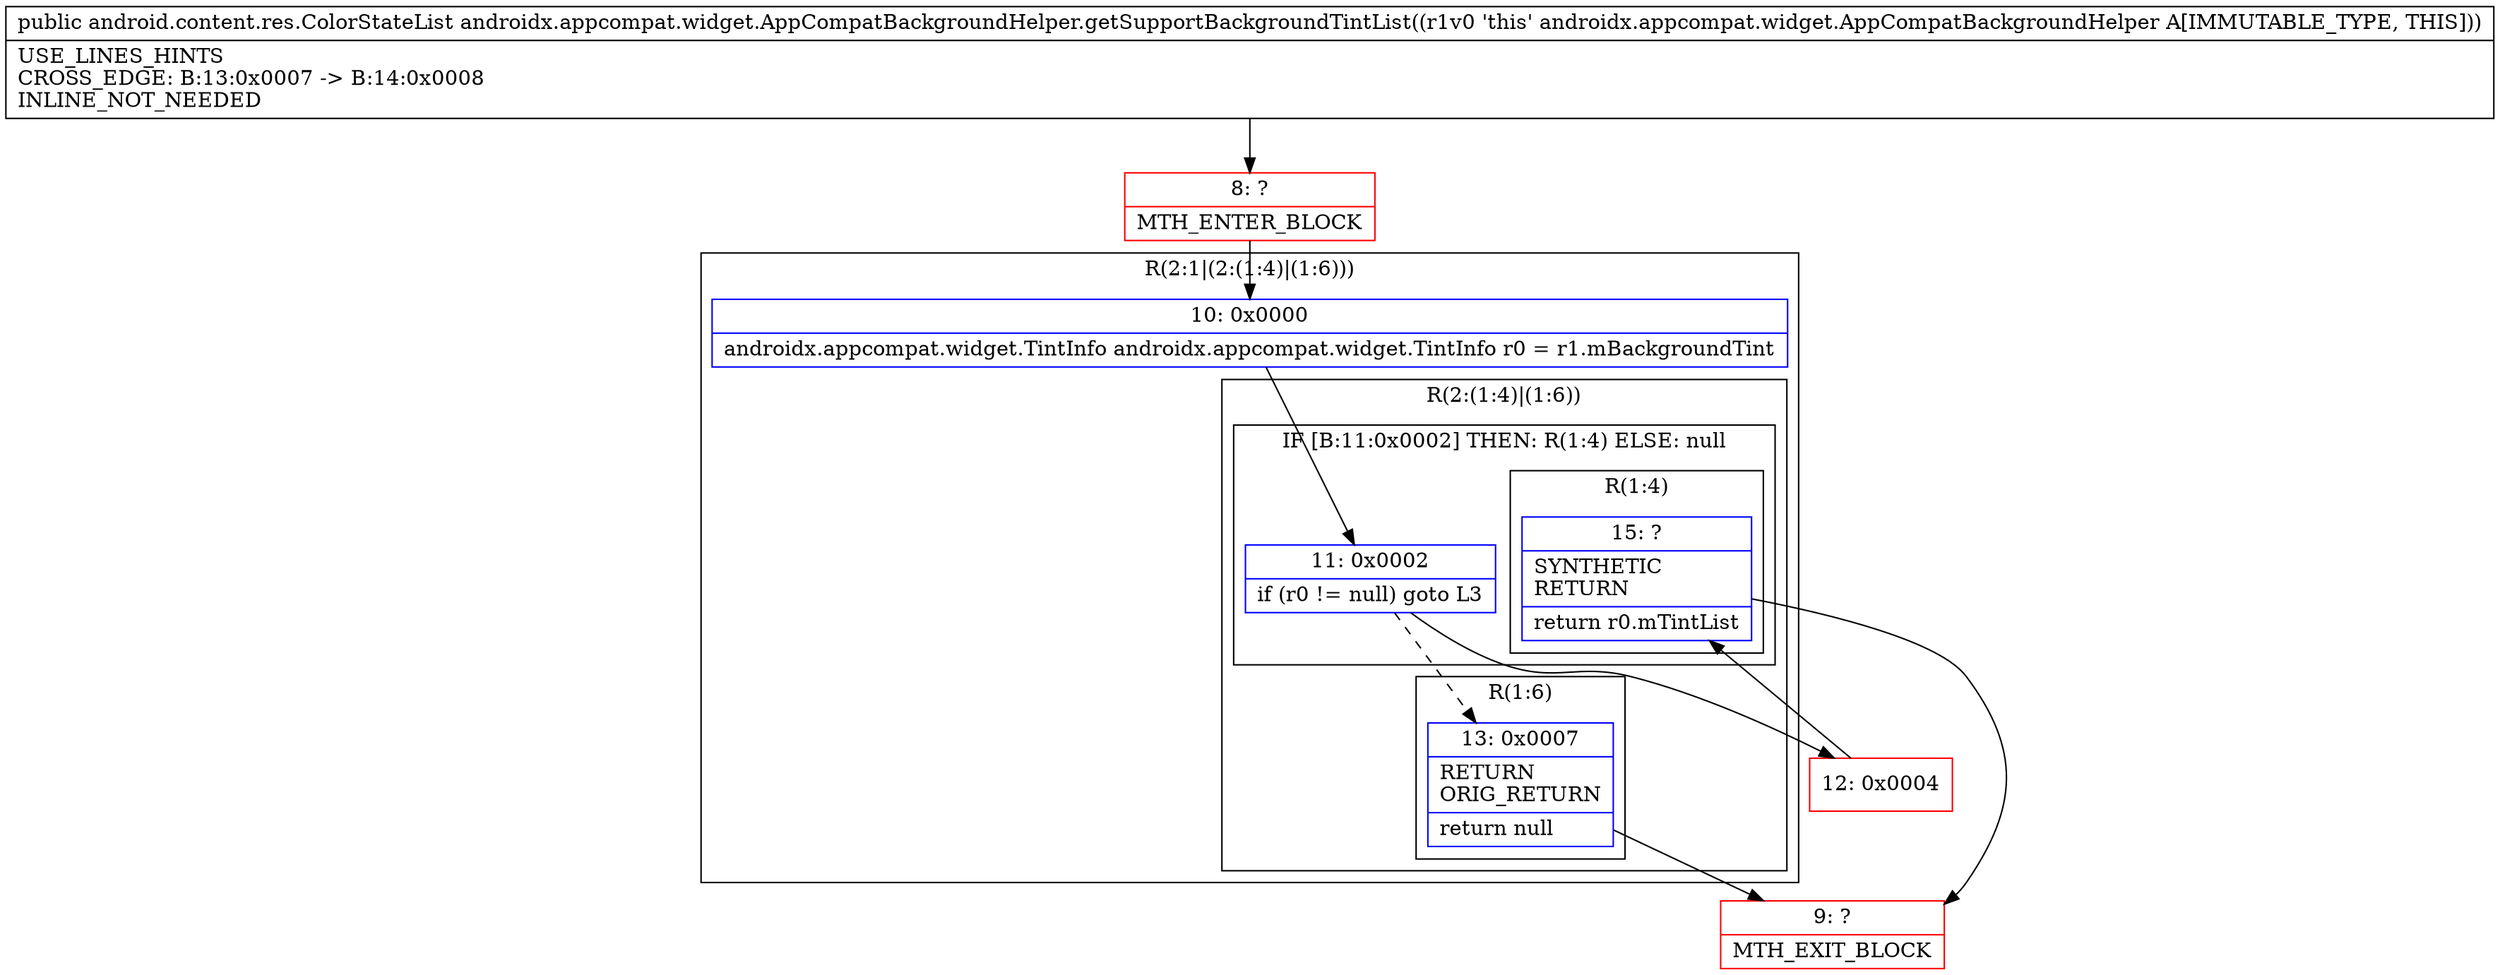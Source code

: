 digraph "CFG forandroidx.appcompat.widget.AppCompatBackgroundHelper.getSupportBackgroundTintList()Landroid\/content\/res\/ColorStateList;" {
subgraph cluster_Region_538558234 {
label = "R(2:1|(2:(1:4)|(1:6)))";
node [shape=record,color=blue];
Node_10 [shape=record,label="{10\:\ 0x0000|androidx.appcompat.widget.TintInfo androidx.appcompat.widget.TintInfo r0 = r1.mBackgroundTint\l}"];
subgraph cluster_Region_1334161968 {
label = "R(2:(1:4)|(1:6))";
node [shape=record,color=blue];
subgraph cluster_IfRegion_443738091 {
label = "IF [B:11:0x0002] THEN: R(1:4) ELSE: null";
node [shape=record,color=blue];
Node_11 [shape=record,label="{11\:\ 0x0002|if (r0 != null) goto L3\l}"];
subgraph cluster_Region_2092480745 {
label = "R(1:4)";
node [shape=record,color=blue];
Node_15 [shape=record,label="{15\:\ ?|SYNTHETIC\lRETURN\l|return r0.mTintList\l}"];
}
}
subgraph cluster_Region_1183722261 {
label = "R(1:6)";
node [shape=record,color=blue];
Node_13 [shape=record,label="{13\:\ 0x0007|RETURN\lORIG_RETURN\l|return null\l}"];
}
}
}
Node_8 [shape=record,color=red,label="{8\:\ ?|MTH_ENTER_BLOCK\l}"];
Node_12 [shape=record,color=red,label="{12\:\ 0x0004}"];
Node_9 [shape=record,color=red,label="{9\:\ ?|MTH_EXIT_BLOCK\l}"];
MethodNode[shape=record,label="{public android.content.res.ColorStateList androidx.appcompat.widget.AppCompatBackgroundHelper.getSupportBackgroundTintList((r1v0 'this' androidx.appcompat.widget.AppCompatBackgroundHelper A[IMMUTABLE_TYPE, THIS]))  | USE_LINES_HINTS\lCROSS_EDGE: B:13:0x0007 \-\> B:14:0x0008\lINLINE_NOT_NEEDED\l}"];
MethodNode -> Node_8;Node_10 -> Node_11;
Node_11 -> Node_12;
Node_11 -> Node_13[style=dashed];
Node_15 -> Node_9;
Node_13 -> Node_9;
Node_8 -> Node_10;
Node_12 -> Node_15;
}

